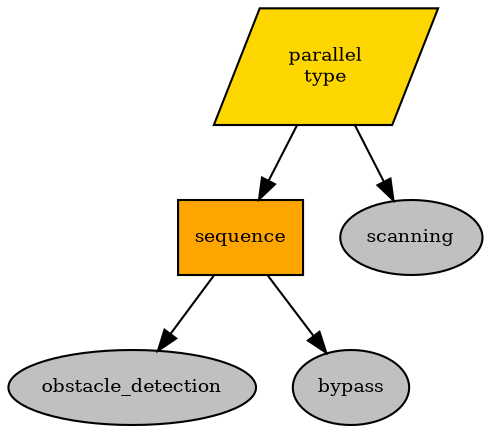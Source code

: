 digraph pastafarianism {
ordering=out;
graph [fontname="times-roman"];
node [fontname="times-roman"];
edge [fontname="times-roman"];
parallel [fillcolor=gold, fontcolor=black, fontsize=9, label="parallel\ntype", shape=parallelogram, style=filled];
sequence [fillcolor=orange, fontcolor=black, fontsize=9, label=sequence, shape=box, style=filled];
parallel -> sequence;
obstacle_detection [fillcolor=gray, fontcolor=black, fontsize=9, label=obstacle_detection, shape=ellipse, style=filled];
sequence -> obstacle_detection;
bypass [fillcolor=gray, fontcolor=black, fontsize=9, label=bypass, shape=ellipse, style=filled];
sequence -> bypass;
scanning [fillcolor=gray, fontcolor=black, fontsize=9, label=scanning, shape=ellipse, style=filled];
parallel -> scanning;
}

